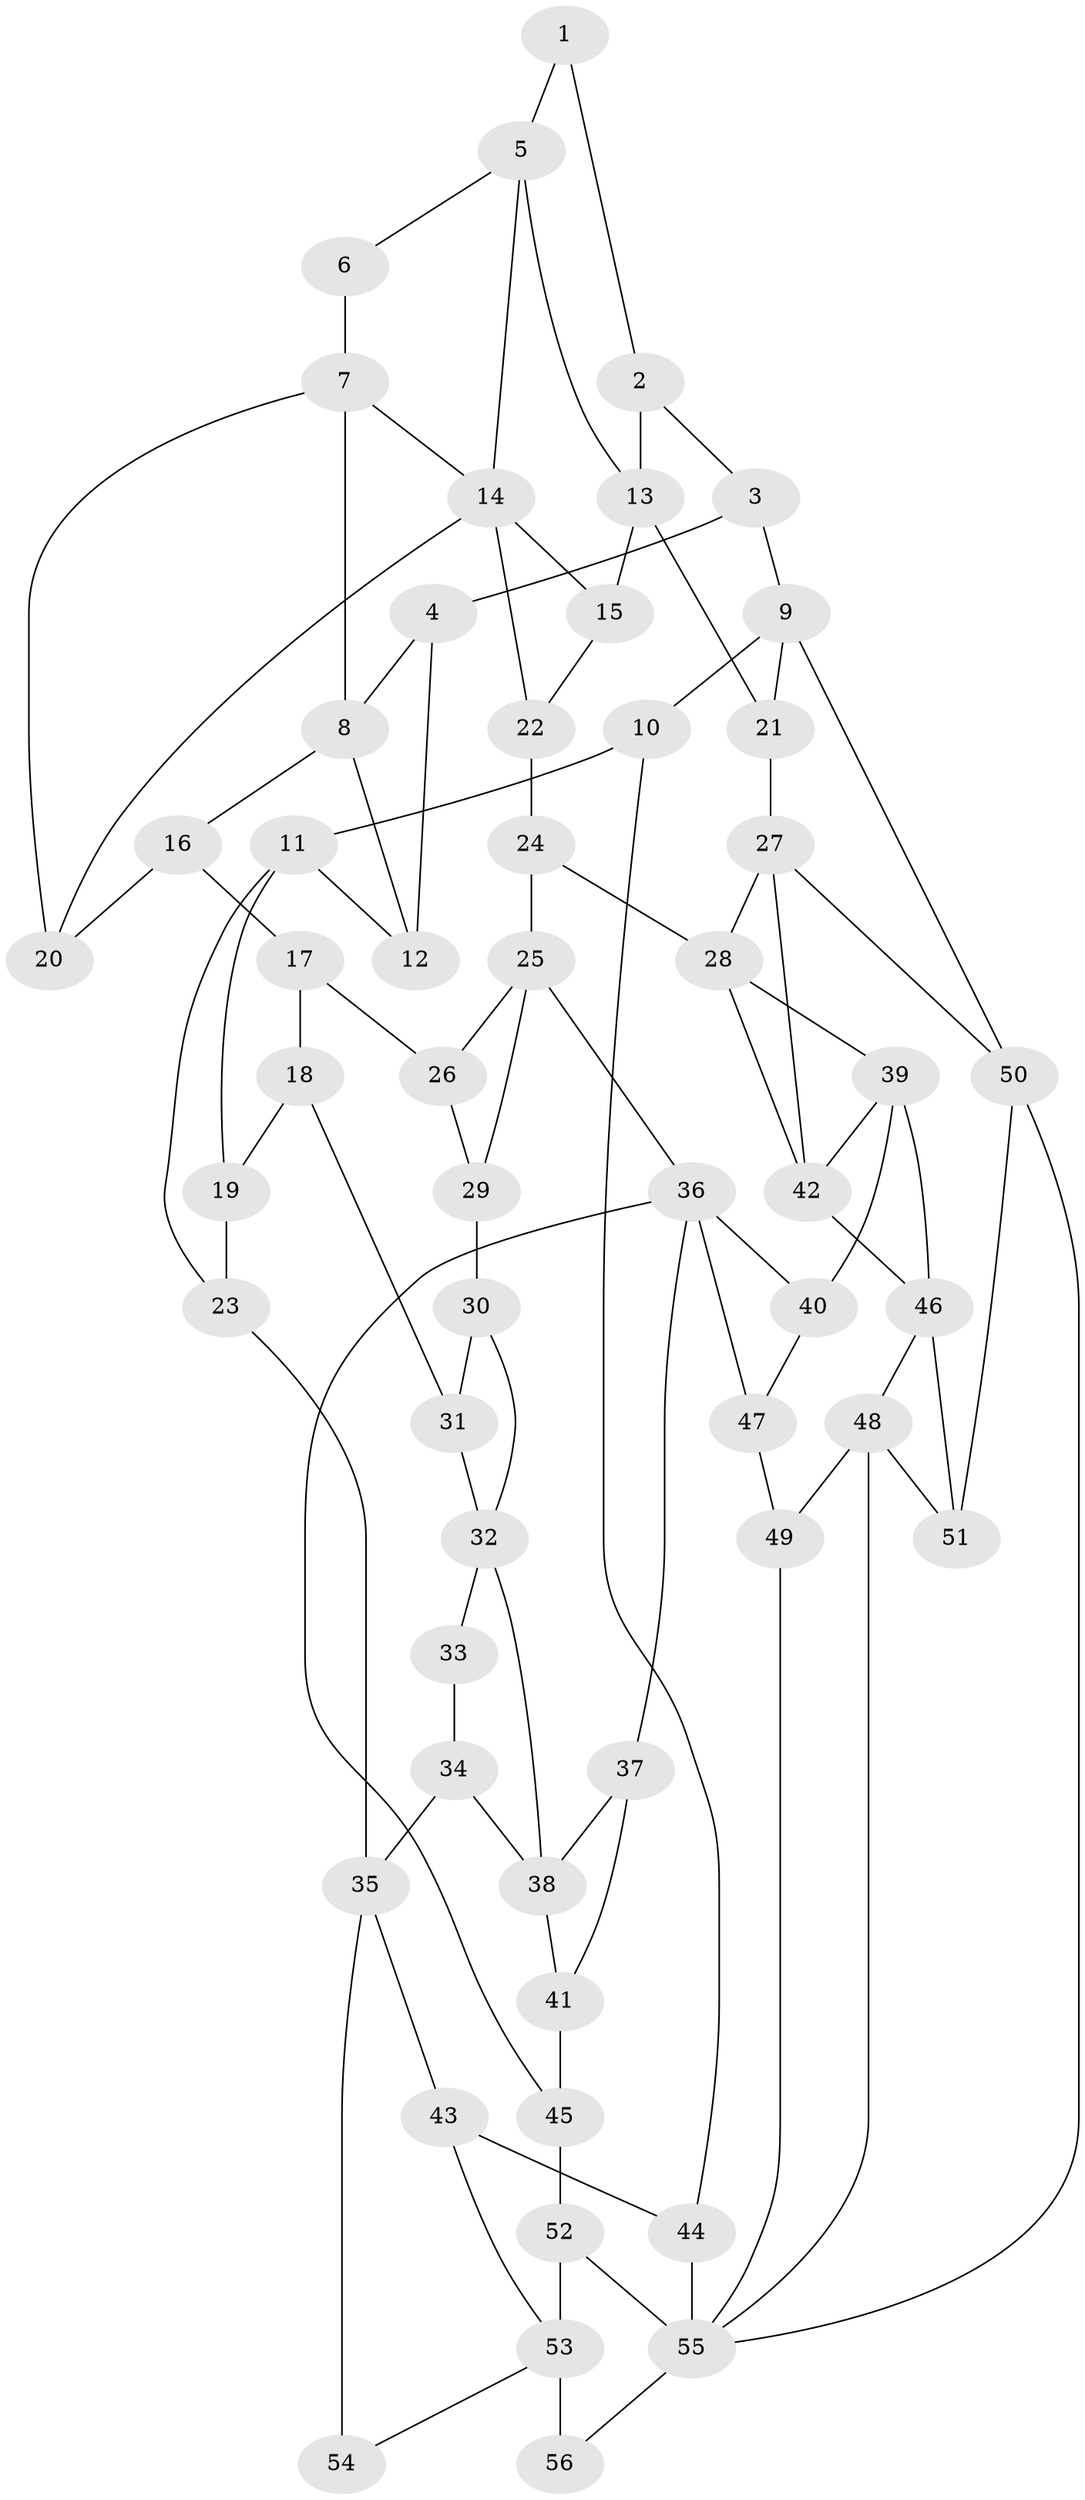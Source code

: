// original degree distribution, {3: 0.02702702702702703, 5: 0.5675675675675675, 4: 0.2072072072072072, 6: 0.1981981981981982}
// Generated by graph-tools (version 1.1) at 2025/38/03/09/25 02:38:56]
// undirected, 56 vertices, 94 edges
graph export_dot {
graph [start="1"]
  node [color=gray90,style=filled];
  1;
  2;
  3;
  4;
  5;
  6;
  7;
  8;
  9;
  10;
  11;
  12;
  13;
  14;
  15;
  16;
  17;
  18;
  19;
  20;
  21;
  22;
  23;
  24;
  25;
  26;
  27;
  28;
  29;
  30;
  31;
  32;
  33;
  34;
  35;
  36;
  37;
  38;
  39;
  40;
  41;
  42;
  43;
  44;
  45;
  46;
  47;
  48;
  49;
  50;
  51;
  52;
  53;
  54;
  55;
  56;
  1 -- 2 [weight=1.0];
  1 -- 5 [weight=1.0];
  2 -- 3 [weight=1.0];
  2 -- 13 [weight=2.0];
  3 -- 4 [weight=1.0];
  3 -- 9 [weight=1.0];
  4 -- 8 [weight=1.0];
  4 -- 12 [weight=1.0];
  5 -- 6 [weight=1.0];
  5 -- 13 [weight=1.0];
  5 -- 14 [weight=1.0];
  6 -- 7 [weight=2.0];
  7 -- 8 [weight=2.0];
  7 -- 14 [weight=1.0];
  7 -- 20 [weight=1.0];
  8 -- 12 [weight=1.0];
  8 -- 16 [weight=1.0];
  9 -- 10 [weight=1.0];
  9 -- 21 [weight=1.0];
  9 -- 50 [weight=1.0];
  10 -- 11 [weight=2.0];
  10 -- 44 [weight=1.0];
  11 -- 12 [weight=1.0];
  11 -- 19 [weight=1.0];
  11 -- 23 [weight=1.0];
  13 -- 15 [weight=1.0];
  13 -- 21 [weight=2.0];
  14 -- 15 [weight=1.0];
  14 -- 20 [weight=1.0];
  14 -- 22 [weight=1.0];
  15 -- 22 [weight=1.0];
  16 -- 17 [weight=1.0];
  16 -- 20 [weight=1.0];
  17 -- 18 [weight=1.0];
  17 -- 26 [weight=1.0];
  18 -- 19 [weight=1.0];
  18 -- 31 [weight=1.0];
  19 -- 23 [weight=1.0];
  21 -- 27 [weight=2.0];
  22 -- 24 [weight=1.0];
  23 -- 35 [weight=1.0];
  24 -- 25 [weight=1.0];
  24 -- 28 [weight=1.0];
  25 -- 26 [weight=1.0];
  25 -- 29 [weight=1.0];
  25 -- 36 [weight=2.0];
  26 -- 29 [weight=1.0];
  27 -- 28 [weight=1.0];
  27 -- 42 [weight=1.0];
  27 -- 50 [weight=1.0];
  28 -- 39 [weight=1.0];
  28 -- 42 [weight=1.0];
  29 -- 30 [weight=1.0];
  30 -- 31 [weight=1.0];
  30 -- 32 [weight=1.0];
  31 -- 32 [weight=1.0];
  32 -- 33 [weight=1.0];
  32 -- 38 [weight=1.0];
  33 -- 34 [weight=2.0];
  34 -- 35 [weight=2.0];
  34 -- 38 [weight=2.0];
  35 -- 43 [weight=1.0];
  35 -- 54 [weight=2.0];
  36 -- 37 [weight=1.0];
  36 -- 40 [weight=1.0];
  36 -- 45 [weight=1.0];
  36 -- 47 [weight=1.0];
  37 -- 38 [weight=1.0];
  37 -- 41 [weight=1.0];
  38 -- 41 [weight=1.0];
  39 -- 40 [weight=1.0];
  39 -- 42 [weight=1.0];
  39 -- 46 [weight=1.0];
  40 -- 47 [weight=1.0];
  41 -- 45 [weight=1.0];
  42 -- 46 [weight=3.0];
  43 -- 44 [weight=1.0];
  43 -- 53 [weight=1.0];
  44 -- 55 [weight=2.0];
  45 -- 52 [weight=2.0];
  46 -- 48 [weight=1.0];
  46 -- 51 [weight=1.0];
  47 -- 49 [weight=1.0];
  48 -- 49 [weight=1.0];
  48 -- 51 [weight=1.0];
  48 -- 55 [weight=1.0];
  49 -- 55 [weight=1.0];
  50 -- 51 [weight=1.0];
  50 -- 55 [weight=1.0];
  52 -- 53 [weight=2.0];
  52 -- 55 [weight=1.0];
  53 -- 54 [weight=1.0];
  53 -- 56 [weight=2.0];
  55 -- 56 [weight=1.0];
}
